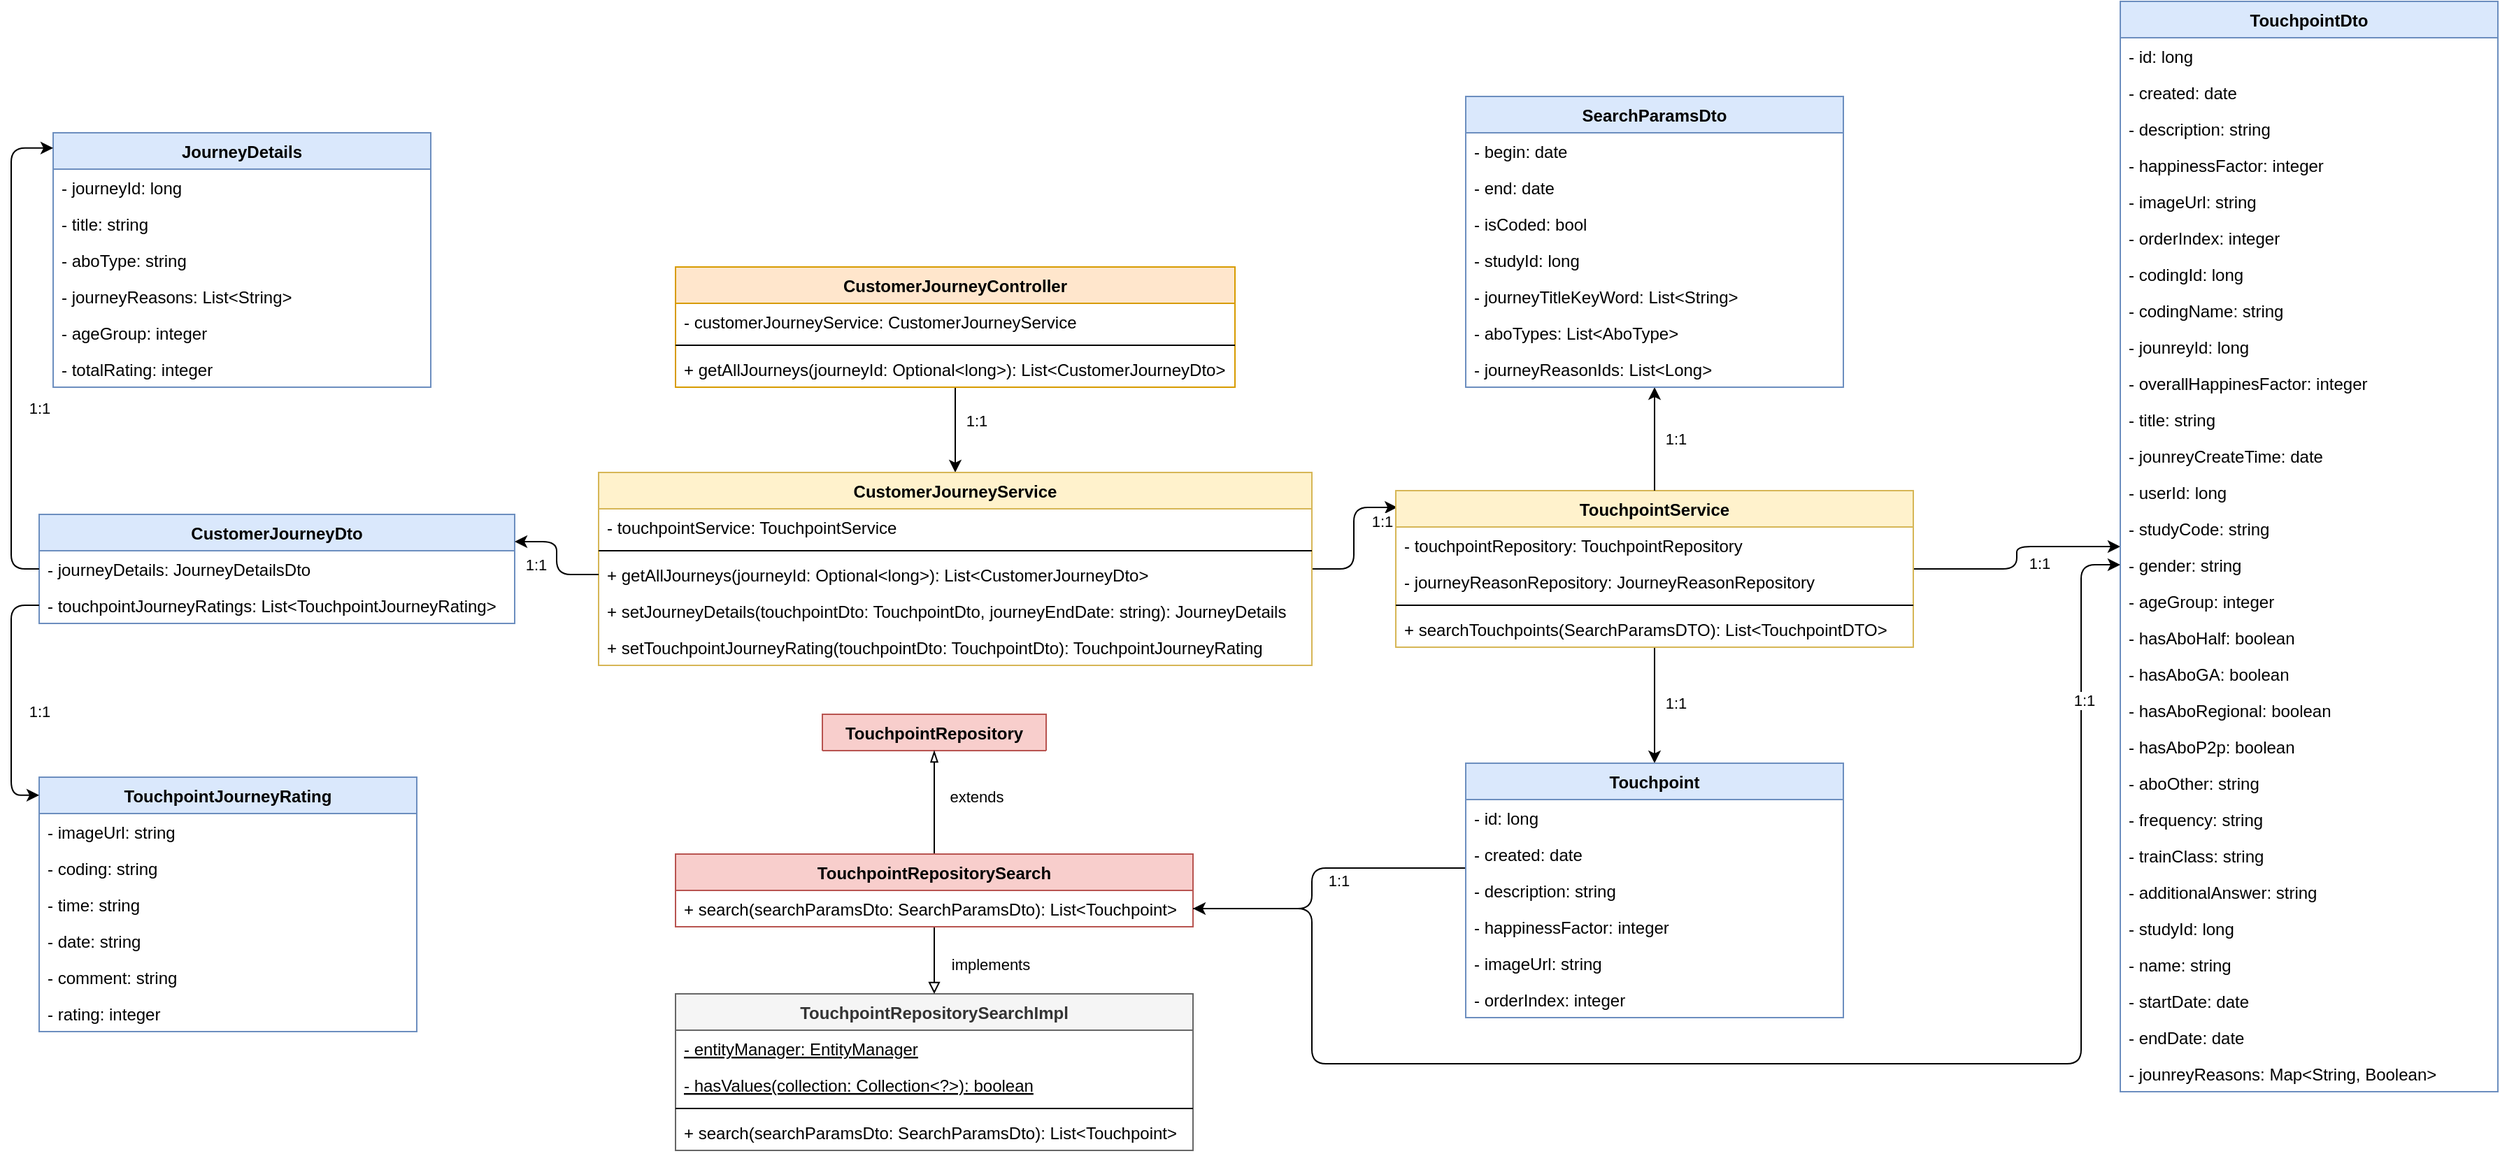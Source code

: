 <mxfile version="14.4.3" type="device"><diagram id="cz3fty7tv-uqWD0qTRuO" name="Page-1"><mxGraphModel dx="946" dy="672" grid="1" gridSize="10" guides="1" tooltips="1" connect="1" arrows="1" fold="1" page="1" pageScale="1" pageWidth="827" pageHeight="1169" math="0" shadow="0"><root><mxCell id="0"/><mxCell id="1" parent="0"/><mxCell id="8TIX-wPgg2X3XnNwwCsS-9" style="edgeStyle=orthogonalEdgeStyle;rounded=0;orthogonalLoop=1;jettySize=auto;html=1;" parent="1" source="JwO0TGA3aaGtwPAX2W_a-2" target="lIHpNvAFs1yfUy_Q6HX4-25" edge="1"><mxGeometry relative="1" as="geometry"/></mxCell><mxCell id="8TIX-wPgg2X3XnNwwCsS-14" value="1:1" style="edgeLabel;html=1;align=center;verticalAlign=middle;resizable=0;points=[];" parent="8TIX-wPgg2X3XnNwwCsS-9" vertex="1" connectable="0"><mxGeometry x="-0.209" y="-4" relative="1" as="geometry"><mxPoint x="19" y="-0.53" as="offset"/></mxGeometry></mxCell><mxCell id="JwO0TGA3aaGtwPAX2W_a-2" value="CustomerJourneyController" style="swimlane;fontStyle=1;align=center;verticalAlign=top;childLayout=stackLayout;horizontal=1;startSize=26;horizontalStack=0;resizeParent=1;resizeParentMax=0;resizeLast=0;collapsible=1;marginBottom=0;fillColor=#ffe6cc;strokeColor=#d79b00;" parent="1" vertex="1"><mxGeometry x="765" y="220" width="400" height="86" as="geometry"/></mxCell><mxCell id="JwO0TGA3aaGtwPAX2W_a-3" value="- customerJourneyService: CustomerJourneyService" style="text;strokeColor=none;fillColor=none;align=left;verticalAlign=top;spacingLeft=4;spacingRight=4;overflow=hidden;rotatable=0;points=[[0,0.5],[1,0.5]];portConstraint=eastwest;" parent="JwO0TGA3aaGtwPAX2W_a-2" vertex="1"><mxGeometry y="26" width="400" height="26" as="geometry"/></mxCell><mxCell id="JwO0TGA3aaGtwPAX2W_a-4" value="" style="line;strokeWidth=1;fillColor=none;align=left;verticalAlign=middle;spacingTop=-1;spacingLeft=3;spacingRight=3;rotatable=0;labelPosition=right;points=[];portConstraint=eastwest;" parent="JwO0TGA3aaGtwPAX2W_a-2" vertex="1"><mxGeometry y="52" width="400" height="8" as="geometry"/></mxCell><mxCell id="lIHpNvAFs1yfUy_Q6HX4-38" value="+ getAllJourneys(journeyId: Optional&lt;long&gt;): List&lt;CustomerJourneyDto&gt;" style="text;strokeColor=none;fillColor=none;align=left;verticalAlign=top;spacingLeft=4;spacingRight=4;overflow=hidden;rotatable=0;points=[[0,0.5],[1,0.5]];portConstraint=eastwest;" parent="JwO0TGA3aaGtwPAX2W_a-2" vertex="1"><mxGeometry y="60" width="400" height="26" as="geometry"/></mxCell><mxCell id="JwO0TGA3aaGtwPAX2W_a-18" value="CustomerJourneyDto" style="swimlane;fontStyle=1;childLayout=stackLayout;horizontal=1;startSize=26;fillColor=#dae8fc;horizontalStack=0;resizeParent=1;resizeParentMax=0;resizeLast=0;collapsible=1;marginBottom=0;strokeColor=#6c8ebf;" parent="1" vertex="1"><mxGeometry x="310" y="397" width="340" height="78" as="geometry"/></mxCell><mxCell id="JwO0TGA3aaGtwPAX2W_a-19" value="- journeyDetails: JourneyDetailsDto" style="text;strokeColor=none;fillColor=none;align=left;verticalAlign=top;spacingLeft=4;spacingRight=4;overflow=hidden;rotatable=0;points=[[0,0.5],[1,0.5]];portConstraint=eastwest;" parent="JwO0TGA3aaGtwPAX2W_a-18" vertex="1"><mxGeometry y="26" width="340" height="26" as="geometry"/></mxCell><mxCell id="JwO0TGA3aaGtwPAX2W_a-23" value="- touchpointJourneyRatings: List&lt;TouchpointJourneyRating&gt;" style="text;strokeColor=none;fillColor=none;align=left;verticalAlign=top;spacingLeft=4;spacingRight=4;overflow=hidden;rotatable=0;points=[[0,0.5],[1,0.5]];portConstraint=eastwest;" parent="JwO0TGA3aaGtwPAX2W_a-18" vertex="1"><mxGeometry y="52" width="340" height="26" as="geometry"/></mxCell><mxCell id="lIHpNvAFs1yfUy_Q6HX4-7" value="TouchpointJourneyRating" style="swimlane;fontStyle=1;childLayout=stackLayout;horizontal=1;startSize=26;fillColor=#dae8fc;horizontalStack=0;resizeParent=1;resizeParentMax=0;resizeLast=0;collapsible=1;marginBottom=0;strokeColor=#6c8ebf;" parent="1" vertex="1"><mxGeometry x="310" y="585" width="270" height="182" as="geometry"/></mxCell><mxCell id="lIHpNvAFs1yfUy_Q6HX4-8" value="- imageUrl: string" style="text;strokeColor=none;fillColor=none;align=left;verticalAlign=top;spacingLeft=4;spacingRight=4;overflow=hidden;rotatable=0;points=[[0,0.5],[1,0.5]];portConstraint=eastwest;" parent="lIHpNvAFs1yfUy_Q6HX4-7" vertex="1"><mxGeometry y="26" width="270" height="26" as="geometry"/></mxCell><mxCell id="lIHpNvAFs1yfUy_Q6HX4-13" value="- coding: string" style="text;strokeColor=none;fillColor=none;align=left;verticalAlign=top;spacingLeft=4;spacingRight=4;overflow=hidden;rotatable=0;points=[[0,0.5],[1,0.5]];portConstraint=eastwest;" parent="lIHpNvAFs1yfUy_Q6HX4-7" vertex="1"><mxGeometry y="52" width="270" height="26" as="geometry"/></mxCell><mxCell id="9cJffkQfz3Itl8ZjS2kB-4" value="- time: string" style="text;strokeColor=none;fillColor=none;align=left;verticalAlign=top;spacingLeft=4;spacingRight=4;overflow=hidden;rotatable=0;points=[[0,0.5],[1,0.5]];portConstraint=eastwest;" parent="lIHpNvAFs1yfUy_Q6HX4-7" vertex="1"><mxGeometry y="78" width="270" height="26" as="geometry"/></mxCell><mxCell id="lIHpNvAFs1yfUy_Q6HX4-16" value="- date: string" style="text;strokeColor=none;fillColor=none;align=left;verticalAlign=top;spacingLeft=4;spacingRight=4;overflow=hidden;rotatable=0;points=[[0,0.5],[1,0.5]];portConstraint=eastwest;" parent="lIHpNvAFs1yfUy_Q6HX4-7" vertex="1"><mxGeometry y="104" width="270" height="26" as="geometry"/></mxCell><mxCell id="lIHpNvAFs1yfUy_Q6HX4-17" value="- comment: string" style="text;strokeColor=none;fillColor=none;align=left;verticalAlign=top;spacingLeft=4;spacingRight=4;overflow=hidden;rotatable=0;points=[[0,0.5],[1,0.5]];portConstraint=eastwest;" parent="lIHpNvAFs1yfUy_Q6HX4-7" vertex="1"><mxGeometry y="130" width="270" height="26" as="geometry"/></mxCell><mxCell id="lIHpNvAFs1yfUy_Q6HX4-18" value="- rating: integer" style="text;strokeColor=none;fillColor=none;align=left;verticalAlign=top;spacingLeft=4;spacingRight=4;overflow=hidden;rotatable=0;points=[[0,0.5],[1,0.5]];portConstraint=eastwest;" parent="lIHpNvAFs1yfUy_Q6HX4-7" vertex="1"><mxGeometry y="156" width="270" height="26" as="geometry"/></mxCell><mxCell id="8TIX-wPgg2X3XnNwwCsS-10" style="edgeStyle=orthogonalEdgeStyle;rounded=1;orthogonalLoop=1;jettySize=auto;html=1;entryX=0.003;entryY=0.107;entryDx=0;entryDy=0;entryPerimeter=0;" parent="1" source="lIHpNvAFs1yfUy_Q6HX4-25" target="lIHpNvAFs1yfUy_Q6HX4-39" edge="1"><mxGeometry relative="1" as="geometry"/></mxCell><mxCell id="8TIX-wPgg2X3XnNwwCsS-20" value="1:1" style="edgeLabel;html=1;align=center;verticalAlign=middle;resizable=0;points=[];" parent="8TIX-wPgg2X3XnNwwCsS-10" vertex="1" connectable="0"><mxGeometry x="-0.262" relative="1" as="geometry"><mxPoint x="20" y="-24.88" as="offset"/></mxGeometry></mxCell><mxCell id="lIHpNvAFs1yfUy_Q6HX4-25" value="CustomerJourneyService" style="swimlane;fontStyle=1;align=center;verticalAlign=top;childLayout=stackLayout;horizontal=1;startSize=26;horizontalStack=0;resizeParent=1;resizeParentMax=0;resizeLast=0;collapsible=1;marginBottom=0;fillColor=#fff2cc;strokeColor=#d6b656;" parent="1" vertex="1"><mxGeometry x="710" y="367" width="510" height="138" as="geometry"/></mxCell><mxCell id="lIHpNvAFs1yfUy_Q6HX4-26" value="- touchpointService: TouchpointService" style="text;strokeColor=none;fillColor=none;align=left;verticalAlign=top;spacingLeft=4;spacingRight=4;overflow=hidden;rotatable=0;points=[[0,0.5],[1,0.5]];portConstraint=eastwest;" parent="lIHpNvAFs1yfUy_Q6HX4-25" vertex="1"><mxGeometry y="26" width="510" height="26" as="geometry"/></mxCell><mxCell id="lIHpNvAFs1yfUy_Q6HX4-27" value="" style="line;strokeWidth=1;fillColor=none;align=left;verticalAlign=middle;spacingTop=-1;spacingLeft=3;spacingRight=3;rotatable=0;labelPosition=right;points=[];portConstraint=eastwest;" parent="lIHpNvAFs1yfUy_Q6HX4-25" vertex="1"><mxGeometry y="52" width="510" height="8" as="geometry"/></mxCell><mxCell id="pD5s9hvmCQE6N-pEEybb-43" value="+ getAllJourneys(journeyId: Optional&lt;long&gt;): List&lt;CustomerJourneyDto&gt;" style="text;strokeColor=none;fillColor=none;align=left;verticalAlign=top;spacingLeft=4;spacingRight=4;overflow=hidden;rotatable=0;points=[[0,0.5],[1,0.5]];portConstraint=eastwest;" parent="lIHpNvAFs1yfUy_Q6HX4-25" vertex="1"><mxGeometry y="60" width="510" height="26" as="geometry"/></mxCell><mxCell id="8TIX-wPgg2X3XnNwwCsS-5" value="+ setJourneyDetails(touchpointDto: TouchpointDto, journeyEndDate: string): JourneyDetails" style="text;strokeColor=none;fillColor=none;align=left;verticalAlign=top;spacingLeft=4;spacingRight=4;overflow=hidden;rotatable=0;points=[[0,0.5],[1,0.5]];portConstraint=eastwest;" parent="lIHpNvAFs1yfUy_Q6HX4-25" vertex="1"><mxGeometry y="86" width="510" height="26" as="geometry"/></mxCell><mxCell id="pD5s9hvmCQE6N-pEEybb-44" value="+ setTouchpointJourneyRating(touchpointDto: TouchpointDto): TouchpointJourneyRating" style="text;strokeColor=none;fillColor=none;align=left;verticalAlign=top;spacingLeft=4;spacingRight=4;overflow=hidden;rotatable=0;points=[[0,0.5],[1,0.5]];portConstraint=eastwest;" parent="lIHpNvAFs1yfUy_Q6HX4-25" vertex="1"><mxGeometry y="112" width="510" height="26" as="geometry"/></mxCell><mxCell id="pD5s9hvmCQE6N-pEEybb-60" style="edgeStyle=orthogonalEdgeStyle;rounded=0;orthogonalLoop=1;jettySize=auto;html=1;entryX=0.5;entryY=0;entryDx=0;entryDy=0;" parent="1" source="lIHpNvAFs1yfUy_Q6HX4-39" target="jJ0-UIoFHZxx9kvQdapJ-39" edge="1"><mxGeometry relative="1" as="geometry"/></mxCell><mxCell id="8TIX-wPgg2X3XnNwwCsS-22" value="1:1" style="edgeLabel;html=1;align=center;verticalAlign=middle;resizable=0;points=[];" parent="pD5s9hvmCQE6N-pEEybb-60" vertex="1" connectable="0"><mxGeometry x="0.225" relative="1" as="geometry"><mxPoint x="15" y="-11.47" as="offset"/></mxGeometry></mxCell><mxCell id="pD5s9hvmCQE6N-pEEybb-62" style="edgeStyle=orthogonalEdgeStyle;rounded=1;orthogonalLoop=1;jettySize=auto;html=1;" parent="1" source="lIHpNvAFs1yfUy_Q6HX4-39" target="jJ0-UIoFHZxx9kvQdapJ-1" edge="1"><mxGeometry relative="1" as="geometry"/></mxCell><mxCell id="8TIX-wPgg2X3XnNwwCsS-23" value="1:1" style="edgeLabel;html=1;align=center;verticalAlign=middle;resizable=0;points=[];" parent="pD5s9hvmCQE6N-pEEybb-62" vertex="1" connectable="0"><mxGeometry x="-0.227" y="-2" relative="1" as="geometry"><mxPoint x="26.47" y="-6" as="offset"/></mxGeometry></mxCell><mxCell id="lIHpNvAFs1yfUy_Q6HX4-39" value="TouchpointService" style="swimlane;fontStyle=1;align=center;verticalAlign=top;childLayout=stackLayout;horizontal=1;startSize=26;horizontalStack=0;resizeParent=1;resizeParentMax=0;resizeLast=0;collapsible=1;marginBottom=0;fillColor=#fff2cc;strokeColor=#d6b656;" parent="1" vertex="1"><mxGeometry x="1280" y="380" width="370" height="112" as="geometry"/></mxCell><mxCell id="lIHpNvAFs1yfUy_Q6HX4-47" value="- touchpointRepository: TouchpointRepository" style="text;strokeColor=none;fillColor=none;align=left;verticalAlign=top;spacingLeft=4;spacingRight=4;overflow=hidden;rotatable=0;points=[[0,0.5],[1,0.5]];portConstraint=eastwest;" parent="lIHpNvAFs1yfUy_Q6HX4-39" vertex="1"><mxGeometry y="26" width="370" height="26" as="geometry"/></mxCell><mxCell id="lIHpNvAFs1yfUy_Q6HX4-40" value="- journeyReasonRepository: JourneyReasonRepository" style="text;strokeColor=none;fillColor=none;align=left;verticalAlign=top;spacingLeft=4;spacingRight=4;overflow=hidden;rotatable=0;points=[[0,0.5],[1,0.5]];portConstraint=eastwest;" parent="lIHpNvAFs1yfUy_Q6HX4-39" vertex="1"><mxGeometry y="52" width="370" height="26" as="geometry"/></mxCell><mxCell id="lIHpNvAFs1yfUy_Q6HX4-41" value="" style="line;strokeWidth=1;fillColor=none;align=left;verticalAlign=middle;spacingTop=-1;spacingLeft=3;spacingRight=3;rotatable=0;labelPosition=right;points=[];portConstraint=eastwest;" parent="lIHpNvAFs1yfUy_Q6HX4-39" vertex="1"><mxGeometry y="78" width="370" height="8" as="geometry"/></mxCell><mxCell id="lIHpNvAFs1yfUy_Q6HX4-43" value="+ searchTouchpoints(SearchParamsDTO): List&lt;TouchpointDTO&gt;" style="text;strokeColor=none;fillColor=none;align=left;verticalAlign=top;spacingLeft=4;spacingRight=4;overflow=hidden;rotatable=0;points=[[0,0.5],[1,0.5]];portConstraint=eastwest;" parent="lIHpNvAFs1yfUy_Q6HX4-39" vertex="1"><mxGeometry y="86" width="370" height="26" as="geometry"/></mxCell><mxCell id="jJ0-UIoFHZxx9kvQdapJ-1" value="TouchpointDto" style="swimlane;fontStyle=1;childLayout=stackLayout;horizontal=1;startSize=26;fillColor=#dae8fc;horizontalStack=0;resizeParent=1;resizeParentMax=0;resizeLast=0;collapsible=1;marginBottom=0;strokeColor=#6c8ebf;" parent="1" vertex="1"><mxGeometry x="1798" y="30" width="270" height="780" as="geometry"/></mxCell><mxCell id="jJ0-UIoFHZxx9kvQdapJ-2" value="- id: long" style="text;strokeColor=none;fillColor=none;align=left;verticalAlign=top;spacingLeft=4;spacingRight=4;overflow=hidden;rotatable=0;points=[[0,0.5],[1,0.5]];portConstraint=eastwest;" parent="jJ0-UIoFHZxx9kvQdapJ-1" vertex="1"><mxGeometry y="26" width="270" height="26" as="geometry"/></mxCell><mxCell id="jJ0-UIoFHZxx9kvQdapJ-10" value="- created: date" style="text;strokeColor=none;fillColor=none;align=left;verticalAlign=top;spacingLeft=4;spacingRight=4;overflow=hidden;rotatable=0;points=[[0,0.5],[1,0.5]];portConstraint=eastwest;" parent="jJ0-UIoFHZxx9kvQdapJ-1" vertex="1"><mxGeometry y="52" width="270" height="26" as="geometry"/></mxCell><mxCell id="jJ0-UIoFHZxx9kvQdapJ-3" value="- description: string" style="text;strokeColor=none;fillColor=none;align=left;verticalAlign=top;spacingLeft=4;spacingRight=4;overflow=hidden;rotatable=0;points=[[0,0.5],[1,0.5]];portConstraint=eastwest;" parent="jJ0-UIoFHZxx9kvQdapJ-1" vertex="1"><mxGeometry y="78" width="270" height="26" as="geometry"/></mxCell><mxCell id="jJ0-UIoFHZxx9kvQdapJ-4" value="- happinessFactor: integer" style="text;strokeColor=none;fillColor=none;align=left;verticalAlign=top;spacingLeft=4;spacingRight=4;overflow=hidden;rotatable=0;points=[[0,0.5],[1,0.5]];portConstraint=eastwest;" parent="jJ0-UIoFHZxx9kvQdapJ-1" vertex="1"><mxGeometry y="104" width="270" height="26" as="geometry"/></mxCell><mxCell id="jJ0-UIoFHZxx9kvQdapJ-5" value="- imageUrl: string" style="text;strokeColor=none;fillColor=none;align=left;verticalAlign=top;spacingLeft=4;spacingRight=4;overflow=hidden;rotatable=0;points=[[0,0.5],[1,0.5]];portConstraint=eastwest;" parent="jJ0-UIoFHZxx9kvQdapJ-1" vertex="1"><mxGeometry y="130" width="270" height="26" as="geometry"/></mxCell><mxCell id="jJ0-UIoFHZxx9kvQdapJ-6" value="- orderIndex: integer" style="text;strokeColor=none;fillColor=none;align=left;verticalAlign=top;spacingLeft=4;spacingRight=4;overflow=hidden;rotatable=0;points=[[0,0.5],[1,0.5]];portConstraint=eastwest;" parent="jJ0-UIoFHZxx9kvQdapJ-1" vertex="1"><mxGeometry y="156" width="270" height="26" as="geometry"/></mxCell><mxCell id="jJ0-UIoFHZxx9kvQdapJ-7" value="- codingId: long" style="text;strokeColor=none;fillColor=none;align=left;verticalAlign=top;spacingLeft=4;spacingRight=4;overflow=hidden;rotatable=0;points=[[0,0.5],[1,0.5]];portConstraint=eastwest;" parent="jJ0-UIoFHZxx9kvQdapJ-1" vertex="1"><mxGeometry y="182" width="270" height="26" as="geometry"/></mxCell><mxCell id="jJ0-UIoFHZxx9kvQdapJ-8" value="- codingName: string" style="text;strokeColor=none;fillColor=none;align=left;verticalAlign=top;spacingLeft=4;spacingRight=4;overflow=hidden;rotatable=0;points=[[0,0.5],[1,0.5]];portConstraint=eastwest;" parent="jJ0-UIoFHZxx9kvQdapJ-1" vertex="1"><mxGeometry y="208" width="270" height="26" as="geometry"/></mxCell><mxCell id="jJ0-UIoFHZxx9kvQdapJ-11" value="- jounreyId: long" style="text;strokeColor=none;fillColor=none;align=left;verticalAlign=top;spacingLeft=4;spacingRight=4;overflow=hidden;rotatable=0;points=[[0,0.5],[1,0.5]];portConstraint=eastwest;" parent="jJ0-UIoFHZxx9kvQdapJ-1" vertex="1"><mxGeometry y="234" width="270" height="26" as="geometry"/></mxCell><mxCell id="jJ0-UIoFHZxx9kvQdapJ-12" value="- overallHappinesFactor: integer" style="text;strokeColor=none;fillColor=none;align=left;verticalAlign=top;spacingLeft=4;spacingRight=4;overflow=hidden;rotatable=0;points=[[0,0.5],[1,0.5]];portConstraint=eastwest;" parent="jJ0-UIoFHZxx9kvQdapJ-1" vertex="1"><mxGeometry y="260" width="270" height="26" as="geometry"/></mxCell><mxCell id="jJ0-UIoFHZxx9kvQdapJ-13" value="- title: string" style="text;strokeColor=none;fillColor=none;align=left;verticalAlign=top;spacingLeft=4;spacingRight=4;overflow=hidden;rotatable=0;points=[[0,0.5],[1,0.5]];portConstraint=eastwest;" parent="jJ0-UIoFHZxx9kvQdapJ-1" vertex="1"><mxGeometry y="286" width="270" height="26" as="geometry"/></mxCell><mxCell id="jJ0-UIoFHZxx9kvQdapJ-14" value="- jounreyCreateTime: date" style="text;strokeColor=none;fillColor=none;align=left;verticalAlign=top;spacingLeft=4;spacingRight=4;overflow=hidden;rotatable=0;points=[[0,0.5],[1,0.5]];portConstraint=eastwest;" parent="jJ0-UIoFHZxx9kvQdapJ-1" vertex="1"><mxGeometry y="312" width="270" height="26" as="geometry"/></mxCell><mxCell id="jJ0-UIoFHZxx9kvQdapJ-15" value="- userId: long" style="text;strokeColor=none;fillColor=none;align=left;verticalAlign=top;spacingLeft=4;spacingRight=4;overflow=hidden;rotatable=0;points=[[0,0.5],[1,0.5]];portConstraint=eastwest;" parent="jJ0-UIoFHZxx9kvQdapJ-1" vertex="1"><mxGeometry y="338" width="270" height="26" as="geometry"/></mxCell><mxCell id="jJ0-UIoFHZxx9kvQdapJ-16" value="- studyCode: string" style="text;strokeColor=none;fillColor=none;align=left;verticalAlign=top;spacingLeft=4;spacingRight=4;overflow=hidden;rotatable=0;points=[[0,0.5],[1,0.5]];portConstraint=eastwest;" parent="jJ0-UIoFHZxx9kvQdapJ-1" vertex="1"><mxGeometry y="364" width="270" height="26" as="geometry"/></mxCell><mxCell id="jJ0-UIoFHZxx9kvQdapJ-17" value="- gender: string" style="text;strokeColor=none;fillColor=none;align=left;verticalAlign=top;spacingLeft=4;spacingRight=4;overflow=hidden;rotatable=0;points=[[0,0.5],[1,0.5]];portConstraint=eastwest;" parent="jJ0-UIoFHZxx9kvQdapJ-1" vertex="1"><mxGeometry y="390" width="270" height="26" as="geometry"/></mxCell><mxCell id="jJ0-UIoFHZxx9kvQdapJ-18" value="- ageGroup: integer" style="text;strokeColor=none;fillColor=none;align=left;verticalAlign=top;spacingLeft=4;spacingRight=4;overflow=hidden;rotatable=0;points=[[0,0.5],[1,0.5]];portConstraint=eastwest;" parent="jJ0-UIoFHZxx9kvQdapJ-1" vertex="1"><mxGeometry y="416" width="270" height="26" as="geometry"/></mxCell><mxCell id="jJ0-UIoFHZxx9kvQdapJ-19" value="- hasAboHalf: boolean" style="text;strokeColor=none;fillColor=none;align=left;verticalAlign=top;spacingLeft=4;spacingRight=4;overflow=hidden;rotatable=0;points=[[0,0.5],[1,0.5]];portConstraint=eastwest;" parent="jJ0-UIoFHZxx9kvQdapJ-1" vertex="1"><mxGeometry y="442" width="270" height="26" as="geometry"/></mxCell><mxCell id="jJ0-UIoFHZxx9kvQdapJ-20" value="- hasAboGA: boolean" style="text;strokeColor=none;fillColor=none;align=left;verticalAlign=top;spacingLeft=4;spacingRight=4;overflow=hidden;rotatable=0;points=[[0,0.5],[1,0.5]];portConstraint=eastwest;" parent="jJ0-UIoFHZxx9kvQdapJ-1" vertex="1"><mxGeometry y="468" width="270" height="26" as="geometry"/></mxCell><mxCell id="jJ0-UIoFHZxx9kvQdapJ-21" value="- hasAboRegional: boolean" style="text;strokeColor=none;fillColor=none;align=left;verticalAlign=top;spacingLeft=4;spacingRight=4;overflow=hidden;rotatable=0;points=[[0,0.5],[1,0.5]];portConstraint=eastwest;" parent="jJ0-UIoFHZxx9kvQdapJ-1" vertex="1"><mxGeometry y="494" width="270" height="26" as="geometry"/></mxCell><mxCell id="jJ0-UIoFHZxx9kvQdapJ-22" value="- hasAboP2p: boolean" style="text;strokeColor=none;fillColor=none;align=left;verticalAlign=top;spacingLeft=4;spacingRight=4;overflow=hidden;rotatable=0;points=[[0,0.5],[1,0.5]];portConstraint=eastwest;" parent="jJ0-UIoFHZxx9kvQdapJ-1" vertex="1"><mxGeometry y="520" width="270" height="26" as="geometry"/></mxCell><mxCell id="jJ0-UIoFHZxx9kvQdapJ-23" value="- aboOther: string" style="text;strokeColor=none;fillColor=none;align=left;verticalAlign=top;spacingLeft=4;spacingRight=4;overflow=hidden;rotatable=0;points=[[0,0.5],[1,0.5]];portConstraint=eastwest;" parent="jJ0-UIoFHZxx9kvQdapJ-1" vertex="1"><mxGeometry y="546" width="270" height="26" as="geometry"/></mxCell><mxCell id="jJ0-UIoFHZxx9kvQdapJ-24" value="- frequency: string" style="text;strokeColor=none;fillColor=none;align=left;verticalAlign=top;spacingLeft=4;spacingRight=4;overflow=hidden;rotatable=0;points=[[0,0.5],[1,0.5]];portConstraint=eastwest;" parent="jJ0-UIoFHZxx9kvQdapJ-1" vertex="1"><mxGeometry y="572" width="270" height="26" as="geometry"/></mxCell><mxCell id="jJ0-UIoFHZxx9kvQdapJ-25" value="- trainClass: string" style="text;strokeColor=none;fillColor=none;align=left;verticalAlign=top;spacingLeft=4;spacingRight=4;overflow=hidden;rotatable=0;points=[[0,0.5],[1,0.5]];portConstraint=eastwest;" parent="jJ0-UIoFHZxx9kvQdapJ-1" vertex="1"><mxGeometry y="598" width="270" height="26" as="geometry"/></mxCell><mxCell id="jJ0-UIoFHZxx9kvQdapJ-26" value="- additionalAnswer: string" style="text;strokeColor=none;fillColor=none;align=left;verticalAlign=top;spacingLeft=4;spacingRight=4;overflow=hidden;rotatable=0;points=[[0,0.5],[1,0.5]];portConstraint=eastwest;" parent="jJ0-UIoFHZxx9kvQdapJ-1" vertex="1"><mxGeometry y="624" width="270" height="26" as="geometry"/></mxCell><mxCell id="jJ0-UIoFHZxx9kvQdapJ-27" value="- studyId: long" style="text;strokeColor=none;fillColor=none;align=left;verticalAlign=top;spacingLeft=4;spacingRight=4;overflow=hidden;rotatable=0;points=[[0,0.5],[1,0.5]];portConstraint=eastwest;" parent="jJ0-UIoFHZxx9kvQdapJ-1" vertex="1"><mxGeometry y="650" width="270" height="26" as="geometry"/></mxCell><mxCell id="jJ0-UIoFHZxx9kvQdapJ-28" value="- name: string" style="text;strokeColor=none;fillColor=none;align=left;verticalAlign=top;spacingLeft=4;spacingRight=4;overflow=hidden;rotatable=0;points=[[0,0.5],[1,0.5]];portConstraint=eastwest;" parent="jJ0-UIoFHZxx9kvQdapJ-1" vertex="1"><mxGeometry y="676" width="270" height="26" as="geometry"/></mxCell><mxCell id="jJ0-UIoFHZxx9kvQdapJ-29" value="- startDate: date" style="text;strokeColor=none;fillColor=none;align=left;verticalAlign=top;spacingLeft=4;spacingRight=4;overflow=hidden;rotatable=0;points=[[0,0.5],[1,0.5]];portConstraint=eastwest;" parent="jJ0-UIoFHZxx9kvQdapJ-1" vertex="1"><mxGeometry y="702" width="270" height="26" as="geometry"/></mxCell><mxCell id="jJ0-UIoFHZxx9kvQdapJ-30" value="- endDate: date" style="text;strokeColor=none;fillColor=none;align=left;verticalAlign=top;spacingLeft=4;spacingRight=4;overflow=hidden;rotatable=0;points=[[0,0.5],[1,0.5]];portConstraint=eastwest;" parent="jJ0-UIoFHZxx9kvQdapJ-1" vertex="1"><mxGeometry y="728" width="270" height="26" as="geometry"/></mxCell><mxCell id="jJ0-UIoFHZxx9kvQdapJ-31" value="- jounreyReasons: Map&lt;String, Boolean&gt;" style="text;strokeColor=none;fillColor=none;align=left;verticalAlign=top;spacingLeft=4;spacingRight=4;overflow=hidden;rotatable=0;points=[[0,0.5],[1,0.5]];portConstraint=eastwest;" parent="jJ0-UIoFHZxx9kvQdapJ-1" vertex="1"><mxGeometry y="754" width="270" height="26" as="geometry"/></mxCell><mxCell id="jJ0-UIoFHZxx9kvQdapJ-32" value="TouchpointRepository" style="swimlane;fontStyle=1;align=center;verticalAlign=top;childLayout=stackLayout;horizontal=1;startSize=26;horizontalStack=0;resizeParent=1;resizeParentMax=0;resizeLast=0;collapsible=1;marginBottom=0;fillColor=#f8cecc;strokeColor=#b85450;" parent="1" vertex="1" collapsed="1"><mxGeometry x="870" y="540" width="160" height="26" as="geometry"><mxRectangle x="765" y="540" width="370" height="52" as="alternateBounds"/></mxGeometry></mxCell><mxCell id="8TIX-wPgg2X3XnNwwCsS-8" style="edgeStyle=orthogonalEdgeStyle;rounded=1;orthogonalLoop=1;jettySize=auto;html=1;entryX=1;entryY=0.5;entryDx=0;entryDy=0;" parent="1" source="jJ0-UIoFHZxx9kvQdapJ-39" target="IgKbFDjWYx3v64gaAjG7-5" edge="1"><mxGeometry relative="1" as="geometry"><Array as="points"><mxPoint x="1220" y="650"/><mxPoint x="1220" y="679"/></Array></mxGeometry></mxCell><mxCell id="8TIX-wPgg2X3XnNwwCsS-19" value="1:1" style="edgeLabel;html=1;align=center;verticalAlign=middle;resizable=0;points=[];" parent="8TIX-wPgg2X3XnNwwCsS-8" vertex="1" connectable="0"><mxGeometry x="0.146" y="1" relative="1" as="geometry"><mxPoint x="17.53" y="-10" as="offset"/></mxGeometry></mxCell><mxCell id="jJ0-UIoFHZxx9kvQdapJ-39" value="Touchpoint" style="swimlane;fontStyle=1;childLayout=stackLayout;horizontal=1;startSize=26;fillColor=#dae8fc;horizontalStack=0;resizeParent=1;resizeParentMax=0;resizeLast=0;collapsible=1;marginBottom=0;strokeColor=#6c8ebf;" parent="1" vertex="1"><mxGeometry x="1330" y="575" width="270" height="182" as="geometry"/></mxCell><mxCell id="jJ0-UIoFHZxx9kvQdapJ-40" value="- id: long" style="text;strokeColor=none;fillColor=none;align=left;verticalAlign=top;spacingLeft=4;spacingRight=4;overflow=hidden;rotatable=0;points=[[0,0.5],[1,0.5]];portConstraint=eastwest;" parent="jJ0-UIoFHZxx9kvQdapJ-39" vertex="1"><mxGeometry y="26" width="270" height="26" as="geometry"/></mxCell><mxCell id="jJ0-UIoFHZxx9kvQdapJ-41" value="- created: date" style="text;strokeColor=none;fillColor=none;align=left;verticalAlign=top;spacingLeft=4;spacingRight=4;overflow=hidden;rotatable=0;points=[[0,0.5],[1,0.5]];portConstraint=eastwest;" parent="jJ0-UIoFHZxx9kvQdapJ-39" vertex="1"><mxGeometry y="52" width="270" height="26" as="geometry"/></mxCell><mxCell id="jJ0-UIoFHZxx9kvQdapJ-42" value="- description: string" style="text;strokeColor=none;fillColor=none;align=left;verticalAlign=top;spacingLeft=4;spacingRight=4;overflow=hidden;rotatable=0;points=[[0,0.5],[1,0.5]];portConstraint=eastwest;" parent="jJ0-UIoFHZxx9kvQdapJ-39" vertex="1"><mxGeometry y="78" width="270" height="26" as="geometry"/></mxCell><mxCell id="jJ0-UIoFHZxx9kvQdapJ-43" value="- happinessFactor: integer" style="text;strokeColor=none;fillColor=none;align=left;verticalAlign=top;spacingLeft=4;spacingRight=4;overflow=hidden;rotatable=0;points=[[0,0.5],[1,0.5]];portConstraint=eastwest;" parent="jJ0-UIoFHZxx9kvQdapJ-39" vertex="1"><mxGeometry y="104" width="270" height="26" as="geometry"/></mxCell><mxCell id="jJ0-UIoFHZxx9kvQdapJ-44" value="- imageUrl: string" style="text;strokeColor=none;fillColor=none;align=left;verticalAlign=top;spacingLeft=4;spacingRight=4;overflow=hidden;rotatable=0;points=[[0,0.5],[1,0.5]];portConstraint=eastwest;" parent="jJ0-UIoFHZxx9kvQdapJ-39" vertex="1"><mxGeometry y="130" width="270" height="26" as="geometry"/></mxCell><mxCell id="jJ0-UIoFHZxx9kvQdapJ-45" value="- orderIndex: integer" style="text;strokeColor=none;fillColor=none;align=left;verticalAlign=top;spacingLeft=4;spacingRight=4;overflow=hidden;rotatable=0;points=[[0,0.5],[1,0.5]];portConstraint=eastwest;" parent="jJ0-UIoFHZxx9kvQdapJ-39" vertex="1"><mxGeometry y="156" width="270" height="26" as="geometry"/></mxCell><mxCell id="pD5s9hvmCQE6N-pEEybb-13" value="JourneyDetails" style="swimlane;fontStyle=1;childLayout=stackLayout;horizontal=1;startSize=26;fillColor=#dae8fc;horizontalStack=0;resizeParent=1;resizeParentMax=0;resizeLast=0;collapsible=1;marginBottom=0;strokeColor=#6c8ebf;" parent="1" vertex="1"><mxGeometry x="320" y="124" width="270" height="182" as="geometry"/></mxCell><mxCell id="pD5s9hvmCQE6N-pEEybb-14" value="- journeyId: long" style="text;strokeColor=none;fillColor=none;align=left;verticalAlign=top;spacingLeft=4;spacingRight=4;overflow=hidden;rotatable=0;points=[[0,0.5],[1,0.5]];portConstraint=eastwest;" parent="pD5s9hvmCQE6N-pEEybb-13" vertex="1"><mxGeometry y="26" width="270" height="26" as="geometry"/></mxCell><mxCell id="pD5s9hvmCQE6N-pEEybb-25" value="- title: string" style="text;strokeColor=none;fillColor=none;align=left;verticalAlign=top;spacingLeft=4;spacingRight=4;overflow=hidden;rotatable=0;points=[[0,0.5],[1,0.5]];portConstraint=eastwest;" parent="pD5s9hvmCQE6N-pEEybb-13" vertex="1"><mxGeometry y="52" width="270" height="26" as="geometry"/></mxCell><mxCell id="pD5s9hvmCQE6N-pEEybb-15" value="- aboType: string" style="text;strokeColor=none;fillColor=none;align=left;verticalAlign=top;spacingLeft=4;spacingRight=4;overflow=hidden;rotatable=0;points=[[0,0.5],[1,0.5]];portConstraint=eastwest;" parent="pD5s9hvmCQE6N-pEEybb-13" vertex="1"><mxGeometry y="78" width="270" height="26" as="geometry"/></mxCell><mxCell id="9cJffkQfz3Itl8ZjS2kB-1" value="- journeyReasons: List&lt;String&gt;" style="text;strokeColor=none;fillColor=none;align=left;verticalAlign=top;spacingLeft=4;spacingRight=4;overflow=hidden;rotatable=0;points=[[0,0.5],[1,0.5]];portConstraint=eastwest;" parent="pD5s9hvmCQE6N-pEEybb-13" vertex="1"><mxGeometry y="104" width="270" height="26" as="geometry"/></mxCell><mxCell id="8TIX-wPgg2X3XnNwwCsS-4" value="- ageGroup: integer" style="text;strokeColor=none;fillColor=none;align=left;verticalAlign=top;spacingLeft=4;spacingRight=4;overflow=hidden;rotatable=0;points=[[0,0.5],[1,0.5]];portConstraint=eastwest;" parent="pD5s9hvmCQE6N-pEEybb-13" vertex="1"><mxGeometry y="130" width="270" height="26" as="geometry"/></mxCell><mxCell id="pD5s9hvmCQE6N-pEEybb-16" value="- totalRating: integer" style="text;strokeColor=none;fillColor=none;align=left;verticalAlign=top;spacingLeft=4;spacingRight=4;overflow=hidden;rotatable=0;points=[[0,0.5],[1,0.5]];portConstraint=eastwest;" parent="pD5s9hvmCQE6N-pEEybb-13" vertex="1"><mxGeometry y="156" width="270" height="26" as="geometry"/></mxCell><mxCell id="pD5s9hvmCQE6N-pEEybb-59" style="edgeStyle=orthogonalEdgeStyle;rounded=0;orthogonalLoop=1;jettySize=auto;html=1;entryX=0.5;entryY=0;entryDx=0;entryDy=0;startArrow=classic;startFill=1;endArrow=none;endFill=0;" parent="1" source="pD5s9hvmCQE6N-pEEybb-49" target="lIHpNvAFs1yfUy_Q6HX4-39" edge="1"><mxGeometry relative="1" as="geometry"/></mxCell><mxCell id="8TIX-wPgg2X3XnNwwCsS-21" value="1:1" style="edgeLabel;html=1;align=center;verticalAlign=middle;resizable=0;points=[];" parent="pD5s9hvmCQE6N-pEEybb-59" vertex="1" connectable="0"><mxGeometry x="-0.316" relative="1" as="geometry"><mxPoint x="15" y="11.29" as="offset"/></mxGeometry></mxCell><mxCell id="pD5s9hvmCQE6N-pEEybb-49" value="SearchParamsDto" style="swimlane;fontStyle=1;childLayout=stackLayout;horizontal=1;startSize=26;fillColor=#dae8fc;horizontalStack=0;resizeParent=1;resizeParentMax=0;resizeLast=0;collapsible=1;marginBottom=0;strokeColor=#6c8ebf;" parent="1" vertex="1"><mxGeometry x="1330" y="98" width="270" height="208" as="geometry"/></mxCell><mxCell id="pD5s9hvmCQE6N-pEEybb-51" value="- begin: date" style="text;strokeColor=none;fillColor=none;align=left;verticalAlign=top;spacingLeft=4;spacingRight=4;overflow=hidden;rotatable=0;points=[[0,0.5],[1,0.5]];portConstraint=eastwest;" parent="pD5s9hvmCQE6N-pEEybb-49" vertex="1"><mxGeometry y="26" width="270" height="26" as="geometry"/></mxCell><mxCell id="pD5s9hvmCQE6N-pEEybb-52" value="- end: date" style="text;strokeColor=none;fillColor=none;align=left;verticalAlign=top;spacingLeft=4;spacingRight=4;overflow=hidden;rotatable=0;points=[[0,0.5],[1,0.5]];portConstraint=eastwest;" parent="pD5s9hvmCQE6N-pEEybb-49" vertex="1"><mxGeometry y="52" width="270" height="26" as="geometry"/></mxCell><mxCell id="pD5s9hvmCQE6N-pEEybb-53" value="- isCoded: bool" style="text;strokeColor=none;fillColor=none;align=left;verticalAlign=top;spacingLeft=4;spacingRight=4;overflow=hidden;rotatable=0;points=[[0,0.5],[1,0.5]];portConstraint=eastwest;" parent="pD5s9hvmCQE6N-pEEybb-49" vertex="1"><mxGeometry y="78" width="270" height="26" as="geometry"/></mxCell><mxCell id="pD5s9hvmCQE6N-pEEybb-50" value="- studyId: long" style="text;strokeColor=none;fillColor=none;align=left;verticalAlign=top;spacingLeft=4;spacingRight=4;overflow=hidden;rotatable=0;points=[[0,0.5],[1,0.5]];portConstraint=eastwest;" parent="pD5s9hvmCQE6N-pEEybb-49" vertex="1"><mxGeometry y="104" width="270" height="26" as="geometry"/></mxCell><mxCell id="pD5s9hvmCQE6N-pEEybb-56" value="- journeyTitleKeyWord: List&lt;String&gt;" style="text;strokeColor=none;fillColor=none;align=left;verticalAlign=top;spacingLeft=4;spacingRight=4;overflow=hidden;rotatable=0;points=[[0,0.5],[1,0.5]];portConstraint=eastwest;" parent="pD5s9hvmCQE6N-pEEybb-49" vertex="1"><mxGeometry y="130" width="270" height="26" as="geometry"/></mxCell><mxCell id="pD5s9hvmCQE6N-pEEybb-55" value="- aboTypes: List&lt;AboType&gt;" style="text;strokeColor=none;fillColor=none;align=left;verticalAlign=top;spacingLeft=4;spacingRight=4;overflow=hidden;rotatable=0;points=[[0,0.5],[1,0.5]];portConstraint=eastwest;" parent="pD5s9hvmCQE6N-pEEybb-49" vertex="1"><mxGeometry y="156" width="270" height="26" as="geometry"/></mxCell><mxCell id="pD5s9hvmCQE6N-pEEybb-54" value="- journeyReasonIds: List&lt;Long&gt;" style="text;strokeColor=none;fillColor=none;align=left;verticalAlign=top;spacingLeft=4;spacingRight=4;overflow=hidden;rotatable=0;points=[[0,0.5],[1,0.5]];portConstraint=eastwest;" parent="pD5s9hvmCQE6N-pEEybb-49" vertex="1"><mxGeometry y="182" width="270" height="26" as="geometry"/></mxCell><mxCell id="8TIX-wPgg2X3XnNwwCsS-11" style="edgeStyle=orthogonalEdgeStyle;rounded=1;orthogonalLoop=1;jettySize=auto;html=1;entryX=0;entryY=0.06;entryDx=0;entryDy=0;entryPerimeter=0;" parent="1" source="JwO0TGA3aaGtwPAX2W_a-19" target="pD5s9hvmCQE6N-pEEybb-13" edge="1"><mxGeometry relative="1" as="geometry"/></mxCell><mxCell id="8TIX-wPgg2X3XnNwwCsS-15" value="&lt;span style=&quot;color: rgba(0 , 0 , 0 , 0) ; font-family: monospace ; font-size: 0px ; background-color: rgb(248 , 249 , 250)&quot;&gt;%3CmxGraphModel%3E%3Croot%3E%3CmxCell%20id%3D%220%22%2F%3E%3CmxCell%20id%3D%221%22%20parent%3D%220%22%2F%3E%3CmxCell%20id%3D%222%22%20value%3D%221%3A1%22%20style%3D%22edgeLabel%3Bhtml%3D1%3Balign%3Dcenter%3BverticalAlign%3Dmiddle%3Bresizable%3D0%3Bpoints%3D%5B%5D%3B%22%20vertex%3D%221%22%20connectable%3D%220%22%20parent%3D%221%22%3E%3CmxGeometry%20x%3D%22970%22%20y%3D%22328.999%22%20as%3D%22geometry%22%2F%3E%3C%2FmxCell%3E%3C%2Froot%3E%3C%2FmxGraphModel%3E&lt;/span&gt;" style="edgeLabel;html=1;align=center;verticalAlign=middle;resizable=0;points=[];" parent="8TIX-wPgg2X3XnNwwCsS-11" vertex="1" connectable="0"><mxGeometry x="-0.176" y="1" relative="1" as="geometry"><mxPoint as="offset"/></mxGeometry></mxCell><mxCell id="8TIX-wPgg2X3XnNwwCsS-16" value="1:1" style="edgeLabel;html=1;align=center;verticalAlign=middle;resizable=0;points=[];" parent="8TIX-wPgg2X3XnNwwCsS-11" vertex="1" connectable="0"><mxGeometry x="-0.169" y="2" relative="1" as="geometry"><mxPoint x="22" y="11.06" as="offset"/></mxGeometry></mxCell><mxCell id="8TIX-wPgg2X3XnNwwCsS-12" style="edgeStyle=orthogonalEdgeStyle;rounded=1;orthogonalLoop=1;jettySize=auto;html=1;entryX=0;entryY=0.071;entryDx=0;entryDy=0;entryPerimeter=0;" parent="1" source="JwO0TGA3aaGtwPAX2W_a-23" target="lIHpNvAFs1yfUy_Q6HX4-7" edge="1"><mxGeometry relative="1" as="geometry"/></mxCell><mxCell id="8TIX-wPgg2X3XnNwwCsS-17" value="1:1" style="edgeLabel;html=1;align=center;verticalAlign=middle;resizable=0;points=[];" parent="8TIX-wPgg2X3XnNwwCsS-12" vertex="1" connectable="0"><mxGeometry x="0.269" y="2" relative="1" as="geometry"><mxPoint x="18" y="-15.59" as="offset"/></mxGeometry></mxCell><mxCell id="8TIX-wPgg2X3XnNwwCsS-13" style="edgeStyle=orthogonalEdgeStyle;rounded=1;orthogonalLoop=1;jettySize=auto;html=1;entryX=1;entryY=0.25;entryDx=0;entryDy=0;" parent="1" source="pD5s9hvmCQE6N-pEEybb-43" target="JwO0TGA3aaGtwPAX2W_a-18" edge="1"><mxGeometry relative="1" as="geometry"/></mxCell><mxCell id="8TIX-wPgg2X3XnNwwCsS-18" value="1:1" style="edgeLabel;html=1;align=center;verticalAlign=middle;resizable=0;points=[];" parent="8TIX-wPgg2X3XnNwwCsS-13" vertex="1" connectable="0"><mxGeometry x="0.479" relative="1" as="geometry"><mxPoint x="-7.06" y="16.52" as="offset"/></mxGeometry></mxCell><mxCell id="IgKbFDjWYx3v64gaAjG7-1" value="TouchpointRepositorySearchImpl" style="swimlane;fontStyle=1;align=center;verticalAlign=top;childLayout=stackLayout;horizontal=1;startSize=26;horizontalStack=0;resizeParent=1;resizeParentMax=0;resizeLast=0;collapsible=1;marginBottom=0;fillColor=#f5f5f5;strokeColor=#666666;fontColor=#333333;" parent="1" vertex="1"><mxGeometry x="765" y="740" width="370" height="112" as="geometry"><mxRectangle x="765" y="740" width="220" height="26" as="alternateBounds"/></mxGeometry></mxCell><mxCell id="IgKbFDjWYx3v64gaAjG7-33" value="- entityManager: EntityManager" style="text;fillColor=none;align=left;verticalAlign=top;spacingLeft=4;spacingRight=4;overflow=hidden;rotatable=0;points=[[0,0.5],[1,0.5]];portConstraint=eastwest;perimeterSpacing=6;fontStyle=4" parent="IgKbFDjWYx3v64gaAjG7-1" vertex="1"><mxGeometry y="26" width="370" height="26" as="geometry"/></mxCell><mxCell id="IgKbFDjWYx3v64gaAjG7-26" value="- hasValues(collection: Collection&lt;?&gt;): boolean" style="text;fillColor=none;align=left;verticalAlign=top;spacingLeft=4;spacingRight=4;overflow=hidden;rotatable=0;points=[[0,0.5],[1,0.5]];portConstraint=eastwest;perimeterSpacing=6;fontStyle=4" parent="IgKbFDjWYx3v64gaAjG7-1" vertex="1"><mxGeometry y="52" width="370" height="26" as="geometry"/></mxCell><mxCell id="IgKbFDjWYx3v64gaAjG7-27" value="" style="line;strokeWidth=1;fillColor=none;align=left;verticalAlign=middle;spacingTop=-1;spacingLeft=3;spacingRight=3;rotatable=0;labelPosition=right;points=[];portConstraint=eastwest;" parent="IgKbFDjWYx3v64gaAjG7-1" vertex="1"><mxGeometry y="78" width="370" height="8" as="geometry"/></mxCell><mxCell id="IgKbFDjWYx3v64gaAjG7-2" value="+ search(searchParamsDto: SearchParamsDto): List&lt;Touchpoint&gt;" style="text;fillColor=none;align=left;verticalAlign=top;spacingLeft=4;spacingRight=4;overflow=hidden;rotatable=0;points=[[0,0.5],[1,0.5]];portConstraint=eastwest;" parent="IgKbFDjWYx3v64gaAjG7-1" vertex="1"><mxGeometry y="86" width="370" height="26" as="geometry"/></mxCell><mxCell id="IgKbFDjWYx3v64gaAjG7-6" style="edgeStyle=orthogonalEdgeStyle;rounded=0;orthogonalLoop=1;jettySize=auto;html=1;entryX=0.5;entryY=1;entryDx=0;entryDy=0;endArrow=blockThin;endFill=0;" parent="1" source="IgKbFDjWYx3v64gaAjG7-4" target="jJ0-UIoFHZxx9kvQdapJ-32" edge="1"><mxGeometry relative="1" as="geometry"/></mxCell><mxCell id="IgKbFDjWYx3v64gaAjG7-7" value="extends" style="edgeLabel;html=1;align=center;verticalAlign=middle;resizable=0;points=[];" parent="IgKbFDjWYx3v64gaAjG7-6" vertex="1" connectable="0"><mxGeometry x="0.25" relative="1" as="geometry"><mxPoint x="30" y="5" as="offset"/></mxGeometry></mxCell><mxCell id="IgKbFDjWYx3v64gaAjG7-10" style="edgeStyle=orthogonalEdgeStyle;rounded=1;orthogonalLoop=1;jettySize=auto;html=1;endArrow=block;endFill=0;" parent="1" source="IgKbFDjWYx3v64gaAjG7-4" target="IgKbFDjWYx3v64gaAjG7-1" edge="1"><mxGeometry relative="1" as="geometry"/></mxCell><mxCell id="IgKbFDjWYx3v64gaAjG7-11" value="implements" style="edgeLabel;html=1;align=center;verticalAlign=middle;resizable=0;points=[];" parent="IgKbFDjWYx3v64gaAjG7-10" vertex="1" connectable="0"><mxGeometry x="-0.042" y="1" relative="1" as="geometry"><mxPoint x="39" y="3.67" as="offset"/></mxGeometry></mxCell><mxCell id="IgKbFDjWYx3v64gaAjG7-4" value="TouchpointRepositorySearch" style="swimlane;fontStyle=1;align=center;verticalAlign=top;childLayout=stackLayout;horizontal=1;startSize=26;horizontalStack=0;resizeParent=1;resizeParentMax=0;resizeLast=0;collapsible=1;marginBottom=0;fillColor=#f8cecc;strokeColor=#b85450;" parent="1" vertex="1"><mxGeometry x="765" y="640" width="370" height="52" as="geometry"/></mxCell><mxCell id="IgKbFDjWYx3v64gaAjG7-5" value="+ search(searchParamsDto: SearchParamsDto): List&lt;Touchpoint&gt;" style="text;strokeColor=none;fillColor=none;align=left;verticalAlign=top;spacingLeft=4;spacingRight=4;overflow=hidden;rotatable=0;points=[[0,0.5],[1,0.5]];portConstraint=eastwest;" parent="IgKbFDjWYx3v64gaAjG7-4" vertex="1"><mxGeometry y="26" width="370" height="26" as="geometry"/></mxCell><mxCell id="IgKbFDjWYx3v64gaAjG7-8" style="edgeStyle=orthogonalEdgeStyle;rounded=1;orthogonalLoop=1;jettySize=auto;html=1;entryX=0;entryY=0.5;entryDx=0;entryDy=0;endArrow=classic;endFill=1;" parent="1" source="IgKbFDjWYx3v64gaAjG7-5" target="jJ0-UIoFHZxx9kvQdapJ-17" edge="1"><mxGeometry relative="1" as="geometry"><Array as="points"><mxPoint x="1220" y="679"/><mxPoint x="1220" y="790"/><mxPoint x="1770" y="790"/><mxPoint x="1770" y="433"/></Array></mxGeometry></mxCell><mxCell id="IgKbFDjWYx3v64gaAjG7-9" value="1:1" style="edgeLabel;html=1;align=center;verticalAlign=middle;resizable=0;points=[];" parent="IgKbFDjWYx3v64gaAjG7-8" vertex="1" connectable="0"><mxGeometry x="0.78" y="-2" relative="1" as="geometry"><mxPoint as="offset"/></mxGeometry></mxCell></root></mxGraphModel></diagram></mxfile>